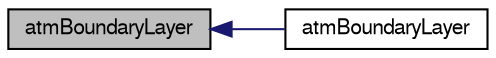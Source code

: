 digraph "atmBoundaryLayer"
{
  bgcolor="transparent";
  edge [fontname="FreeSans",fontsize="10",labelfontname="FreeSans",labelfontsize="10"];
  node [fontname="FreeSans",fontsize="10",shape=record];
  rankdir="LR";
  Node1 [label="atmBoundaryLayer",height=0.2,width=0.4,color="black", fillcolor="grey75", style="filled", fontcolor="black"];
  Node1 -> Node2 [dir="back",color="midnightblue",fontsize="10",style="solid",fontname="FreeSans"];
  Node2 [label="atmBoundaryLayer",height=0.2,width=0.4,color="black",URL="$a30926.html#a38a11a97b2e66eda387389c339a9366f",tooltip="Construct from the coordinates field and dictionary. "];
}
